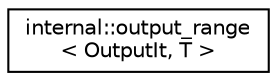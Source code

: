 digraph "Иерархия классов. Графический вид."
{
  edge [fontname="Helvetica",fontsize="10",labelfontname="Helvetica",labelfontsize="10"];
  node [fontname="Helvetica",fontsize="10",shape=record];
  rankdir="LR";
  Node0 [label="internal::output_range\l\< OutputIt, T \>",height=0.2,width=0.4,color="black", fillcolor="white", style="filled",URL="$classinternal_1_1output__range.html"];
}
